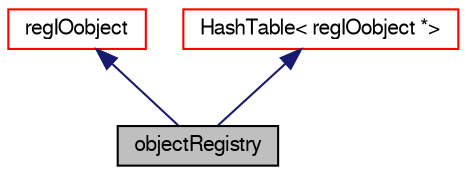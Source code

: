 digraph "objectRegistry"
{
  bgcolor="transparent";
  edge [fontname="FreeSans",fontsize="10",labelfontname="FreeSans",labelfontsize="10"];
  node [fontname="FreeSans",fontsize="10",shape=record];
  Node78 [label="objectRegistry",height=0.2,width=0.4,color="black", fillcolor="grey75", style="filled", fontcolor="black"];
  Node79 -> Node78 [dir="back",color="midnightblue",fontsize="10",style="solid",fontname="FreeSans"];
  Node79 [label="regIOobject",height=0.2,width=0.4,color="red",URL="$a26334.html",tooltip="regIOobject is an abstract class derived from IOobject to handle automatic object registration with t..."];
  Node86 -> Node78 [dir="back",color="midnightblue",fontsize="10",style="solid",fontname="FreeSans"];
  Node86 [label="HashTable\< regIOobject *\>",height=0.2,width=0.4,color="red",URL="$a25702.html"];
}
